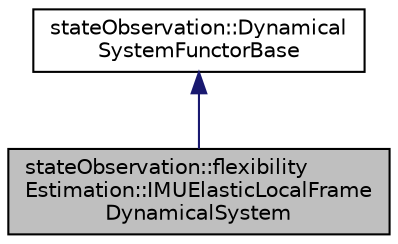 digraph "stateObservation::flexibilityEstimation::IMUElasticLocalFrameDynamicalSystem"
{
  edge [fontname="Helvetica",fontsize="10",labelfontname="Helvetica",labelfontsize="10"];
  node [fontname="Helvetica",fontsize="10",shape=record];
  Node0 [label="stateObservation::flexibility\lEstimation::IMUElasticLocalFrame\lDynamicalSystem",height=0.2,width=0.4,color="black", fillcolor="grey75", style="filled", fontcolor="black"];
  Node1 -> Node0 [dir="back",color="midnightblue",fontsize="10",style="solid",fontname="Helvetica"];
  Node1 [label="stateObservation::Dynamical\lSystemFunctorBase",height=0.2,width=0.4,color="black", fillcolor="white", style="filled",URL="$classstateObservation_1_1DynamicalSystemFunctorBase.html",tooltip="This is the base class of any functor that describes the dynamics of the state and the measurement..."];
}
